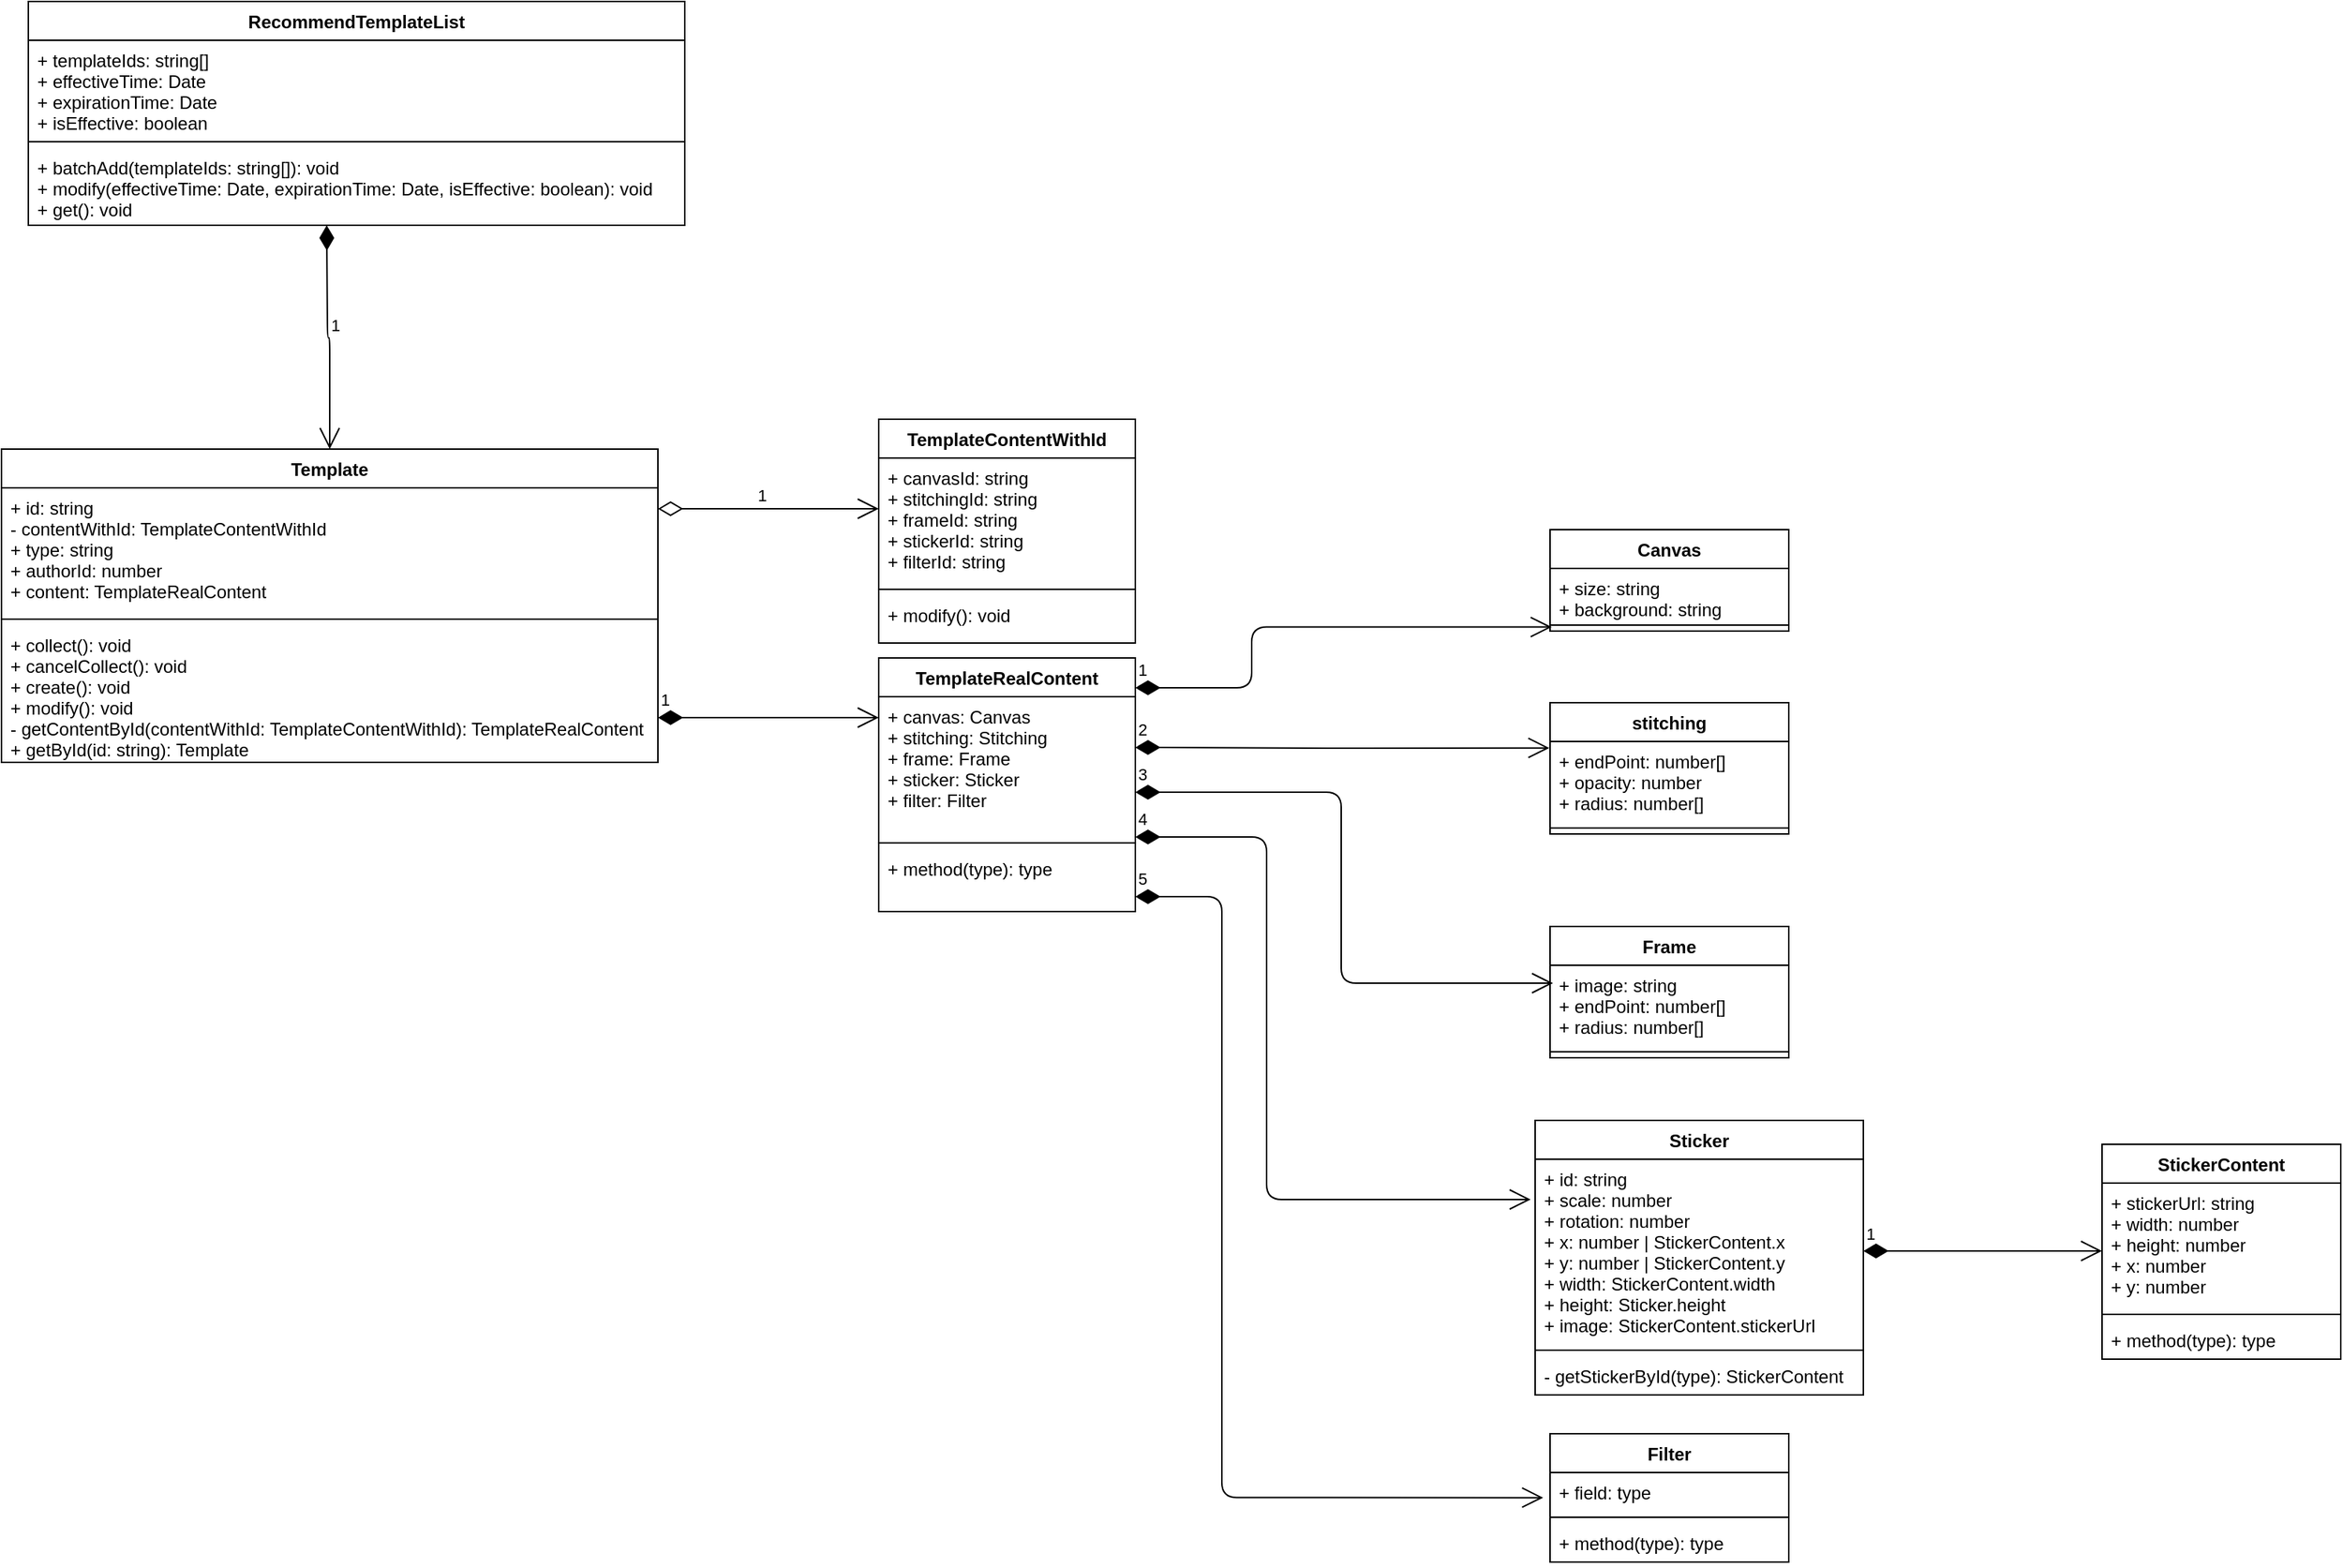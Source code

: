 <mxfile version="14.2.4" type="github">
  <diagram id="8jhjOeW3A8tFNFM3j3vJ" name="Page-1">
    <mxGraphModel dx="450" dy="262" grid="1" gridSize="10" guides="1" tooltips="1" connect="1" arrows="1" fold="1" page="1" pageScale="1" pageWidth="2336" pageHeight="1654" math="0" shadow="0">
      <root>
        <mxCell id="0" />
        <mxCell id="1" parent="0" />
        <mxCell id="CpujZRGqxjHT9dfPmAvb-1" value="Template" style="swimlane;fontStyle=1;align=center;verticalAlign=top;childLayout=stackLayout;horizontal=1;startSize=26;horizontalStack=0;resizeParent=1;resizeParentMax=0;resizeLast=0;collapsible=1;marginBottom=0;" parent="1" vertex="1">
          <mxGeometry x="380" y="604" width="440" height="210" as="geometry" />
        </mxCell>
        <mxCell id="CpujZRGqxjHT9dfPmAvb-2" value="+ id: string&#xa;- contentWithId: TemplateContentWithId&#xa;+ type: string&#xa;+ authorId: number&#xa;+ content: TemplateRealContent" style="text;strokeColor=none;fillColor=none;align=left;verticalAlign=top;spacingLeft=4;spacingRight=4;overflow=hidden;rotatable=0;points=[[0,0.5],[1,0.5]];portConstraint=eastwest;" parent="CpujZRGqxjHT9dfPmAvb-1" vertex="1">
          <mxGeometry y="26" width="440" height="84" as="geometry" />
        </mxCell>
        <mxCell id="CpujZRGqxjHT9dfPmAvb-3" value="" style="line;strokeWidth=1;fillColor=none;align=left;verticalAlign=middle;spacingTop=-1;spacingLeft=3;spacingRight=3;rotatable=0;labelPosition=right;points=[];portConstraint=eastwest;" parent="CpujZRGqxjHT9dfPmAvb-1" vertex="1">
          <mxGeometry y="110" width="440" height="8" as="geometry" />
        </mxCell>
        <mxCell id="CpujZRGqxjHT9dfPmAvb-4" value="+ collect(): void&#xa;+ cancelCollect(): void&#xa;+ create(): void&#xa;+ modify(): void&#xa;- getContentById(contentWithId: TemplateContentWithId): TemplateRealContent&#xa;+ getById(id: string): Template" style="text;strokeColor=none;fillColor=none;align=left;verticalAlign=top;spacingLeft=4;spacingRight=4;overflow=hidden;rotatable=0;points=[[0,0.5],[1,0.5]];portConstraint=eastwest;" parent="CpujZRGqxjHT9dfPmAvb-1" vertex="1">
          <mxGeometry y="118" width="440" height="92" as="geometry" />
        </mxCell>
        <mxCell id="CpujZRGqxjHT9dfPmAvb-5" value="RecommendTemplateList" style="swimlane;fontStyle=1;align=center;verticalAlign=top;childLayout=stackLayout;horizontal=1;startSize=26;horizontalStack=0;resizeParent=1;resizeParentMax=0;resizeLast=0;collapsible=1;marginBottom=0;" parent="1" vertex="1">
          <mxGeometry x="398" y="304" width="440" height="150" as="geometry" />
        </mxCell>
        <mxCell id="CpujZRGqxjHT9dfPmAvb-6" value="+ templateIds: string[]&#xa;+ effectiveTime: Date&#xa;+ expirationTime: Date&#xa;+ isEffective: boolean" style="text;strokeColor=none;fillColor=none;align=left;verticalAlign=top;spacingLeft=4;spacingRight=4;overflow=hidden;rotatable=0;points=[[0,0.5],[1,0.5]];portConstraint=eastwest;" parent="CpujZRGqxjHT9dfPmAvb-5" vertex="1">
          <mxGeometry y="26" width="440" height="64" as="geometry" />
        </mxCell>
        <mxCell id="CpujZRGqxjHT9dfPmAvb-7" value="" style="line;strokeWidth=1;fillColor=none;align=left;verticalAlign=middle;spacingTop=-1;spacingLeft=3;spacingRight=3;rotatable=0;labelPosition=right;points=[];portConstraint=eastwest;" parent="CpujZRGqxjHT9dfPmAvb-5" vertex="1">
          <mxGeometry y="90" width="440" height="8" as="geometry" />
        </mxCell>
        <mxCell id="CpujZRGqxjHT9dfPmAvb-8" value="+ batchAdd(templateIds: string[]): void&#xa;+ modify(effectiveTime: Date, expirationTime: Date, isEffective: boolean): void&#xa;+ get(): void" style="text;strokeColor=none;fillColor=none;align=left;verticalAlign=top;spacingLeft=4;spacingRight=4;overflow=hidden;rotatable=0;points=[[0,0.5],[1,0.5]];portConstraint=eastwest;" parent="CpujZRGqxjHT9dfPmAvb-5" vertex="1">
          <mxGeometry y="98" width="440" height="52" as="geometry" />
        </mxCell>
        <mxCell id="CpujZRGqxjHT9dfPmAvb-9" value="1" style="endArrow=open;html=1;endSize=12;startArrow=diamondThin;startSize=14;startFill=1;edgeStyle=orthogonalEdgeStyle;align=left;verticalAlign=bottom;entryX=0.5;entryY=0;entryDx=0;entryDy=0;" parent="1" target="CpujZRGqxjHT9dfPmAvb-1" edge="1">
          <mxGeometry relative="1" as="geometry">
            <mxPoint x="598" y="454" as="sourcePoint" />
            <mxPoint x="598" y="544" as="targetPoint" />
            <Array as="points" />
            <mxPoint as="offset" />
          </mxGeometry>
        </mxCell>
        <mxCell id="CpujZRGqxjHT9dfPmAvb-10" value="1" style="endArrow=open;html=1;endSize=12;startArrow=diamondThin;startSize=14;startFill=0;edgeStyle=orthogonalEdgeStyle;align=left;verticalAlign=bottom;" parent="1" edge="1">
          <mxGeometry x="-0.125" relative="1" as="geometry">
            <mxPoint x="820" y="644" as="sourcePoint" />
            <mxPoint x="968" y="644" as="targetPoint" />
            <mxPoint as="offset" />
          </mxGeometry>
        </mxCell>
        <mxCell id="CpujZRGqxjHT9dfPmAvb-11" value="TemplateContentWithId" style="swimlane;fontStyle=1;align=center;verticalAlign=top;childLayout=stackLayout;horizontal=1;startSize=26;horizontalStack=0;resizeParent=1;resizeParentMax=0;resizeLast=0;collapsible=1;marginBottom=0;html=0;" parent="1" vertex="1">
          <mxGeometry x="968" y="584" width="172" height="150" as="geometry" />
        </mxCell>
        <mxCell id="CpujZRGqxjHT9dfPmAvb-12" value="+ canvasId: string&#xa;+ stitchingId: string&#xa;+ frameId: string&#xa;+ stickerId: string&#xa;+ filterId: string" style="text;strokeColor=none;fillColor=none;align=left;verticalAlign=top;spacingLeft=4;spacingRight=4;overflow=hidden;rotatable=0;points=[[0,0.5],[1,0.5]];portConstraint=eastwest;" parent="CpujZRGqxjHT9dfPmAvb-11" vertex="1">
          <mxGeometry y="26" width="172" height="84" as="geometry" />
        </mxCell>
        <mxCell id="CpujZRGqxjHT9dfPmAvb-13" value="" style="line;strokeWidth=1;fillColor=none;align=left;verticalAlign=middle;spacingTop=-1;spacingLeft=3;spacingRight=3;rotatable=0;labelPosition=right;points=[];portConstraint=eastwest;" parent="CpujZRGqxjHT9dfPmAvb-11" vertex="1">
          <mxGeometry y="110" width="172" height="8" as="geometry" />
        </mxCell>
        <mxCell id="CpujZRGqxjHT9dfPmAvb-14" value="+ modify(): void" style="text;strokeColor=none;fillColor=none;align=left;verticalAlign=top;spacingLeft=4;spacingRight=4;overflow=hidden;rotatable=0;points=[[0,0.5],[1,0.5]];portConstraint=eastwest;" parent="CpujZRGqxjHT9dfPmAvb-11" vertex="1">
          <mxGeometry y="118" width="172" height="32" as="geometry" />
        </mxCell>
        <mxCell id="CpujZRGqxjHT9dfPmAvb-15" value="1" style="endArrow=open;html=1;endSize=12;startArrow=diamondThin;startSize=14;startFill=1;edgeStyle=orthogonalEdgeStyle;align=left;verticalAlign=bottom;" parent="1" edge="1">
          <mxGeometry x="-1" y="3" relative="1" as="geometry">
            <mxPoint x="820" y="784" as="sourcePoint" />
            <mxPoint x="968" y="784" as="targetPoint" />
          </mxGeometry>
        </mxCell>
        <mxCell id="CpujZRGqxjHT9dfPmAvb-16" value="TemplateRealContent" style="swimlane;fontStyle=1;align=center;verticalAlign=top;childLayout=stackLayout;horizontal=1;startSize=26;horizontalStack=0;resizeParent=1;resizeParentMax=0;resizeLast=0;collapsible=1;marginBottom=0;html=0;" parent="1" vertex="1">
          <mxGeometry x="968" y="744" width="172" height="170" as="geometry" />
        </mxCell>
        <mxCell id="CpujZRGqxjHT9dfPmAvb-17" value="+ canvas: Canvas&#xa;+ stitching: Stitching&#xa;+ frame: Frame&#xa;+ sticker: Sticker&#xa;+ filter: Filter" style="text;strokeColor=none;fillColor=none;align=left;verticalAlign=top;spacingLeft=4;spacingRight=4;overflow=hidden;rotatable=0;points=[[0,0.5],[1,0.5]];portConstraint=eastwest;" parent="CpujZRGqxjHT9dfPmAvb-16" vertex="1">
          <mxGeometry y="26" width="172" height="94" as="geometry" />
        </mxCell>
        <mxCell id="CpujZRGqxjHT9dfPmAvb-18" value="" style="line;strokeWidth=1;fillColor=none;align=left;verticalAlign=middle;spacingTop=-1;spacingLeft=3;spacingRight=3;rotatable=0;labelPosition=right;points=[];portConstraint=eastwest;" parent="CpujZRGqxjHT9dfPmAvb-16" vertex="1">
          <mxGeometry y="120" width="172" height="8" as="geometry" />
        </mxCell>
        <mxCell id="CpujZRGqxjHT9dfPmAvb-19" value="+ method(type): type" style="text;strokeColor=none;fillColor=none;align=left;verticalAlign=top;spacingLeft=4;spacingRight=4;overflow=hidden;rotatable=0;points=[[0,0.5],[1,0.5]];portConstraint=eastwest;" parent="CpujZRGqxjHT9dfPmAvb-16" vertex="1">
          <mxGeometry y="128" width="172" height="42" as="geometry" />
        </mxCell>
        <mxCell id="CpujZRGqxjHT9dfPmAvb-20" value="1" style="endArrow=open;html=1;endSize=12;startArrow=diamondThin;startSize=14;startFill=1;edgeStyle=orthogonalEdgeStyle;align=left;verticalAlign=bottom;entryX=0.007;entryY=0.664;entryDx=0;entryDy=0;entryPerimeter=0;" parent="1" target="CpujZRGqxjHT9dfPmAvb-27" edge="1">
          <mxGeometry x="-1" y="3" relative="1" as="geometry">
            <mxPoint x="1140" y="764" as="sourcePoint" />
            <mxPoint x="1415" y="724" as="targetPoint" />
            <Array as="points">
              <mxPoint x="1218" y="764" />
              <mxPoint x="1218" y="723" />
            </Array>
          </mxGeometry>
        </mxCell>
        <mxCell id="CpujZRGqxjHT9dfPmAvb-21" value="2" style="endArrow=open;html=1;endSize=12;startArrow=diamondThin;startSize=14;startFill=1;edgeStyle=orthogonalEdgeStyle;align=left;verticalAlign=bottom;entryX=-0.003;entryY=0.08;entryDx=0;entryDy=0;entryPerimeter=0;" parent="1" target="CpujZRGqxjHT9dfPmAvb-30" edge="1">
          <mxGeometry x="-1" y="3" relative="1" as="geometry">
            <mxPoint x="1140" y="804" as="sourcePoint" />
            <mxPoint x="1288" y="804" as="targetPoint" />
          </mxGeometry>
        </mxCell>
        <mxCell id="CpujZRGqxjHT9dfPmAvb-22" value="3" style="endArrow=open;html=1;endSize=12;startArrow=diamondThin;startSize=14;startFill=1;edgeStyle=orthogonalEdgeStyle;align=left;verticalAlign=bottom;" parent="1" edge="1">
          <mxGeometry x="-1" y="3" relative="1" as="geometry">
            <mxPoint x="1140" y="834" as="sourcePoint" />
            <mxPoint x="1420" y="962" as="targetPoint" />
            <Array as="points">
              <mxPoint x="1278" y="834" />
              <mxPoint x="1278" y="962" />
              <mxPoint x="1416" y="962" />
            </Array>
          </mxGeometry>
        </mxCell>
        <mxCell id="CpujZRGqxjHT9dfPmAvb-23" value="4" style="endArrow=open;html=1;endSize=12;startArrow=diamondThin;startSize=14;startFill=1;edgeStyle=orthogonalEdgeStyle;align=left;verticalAlign=bottom;" parent="1" edge="1">
          <mxGeometry x="-1" y="3" relative="1" as="geometry">
            <mxPoint x="1140" y="864" as="sourcePoint" />
            <mxPoint x="1405" y="1107" as="targetPoint" />
            <Array as="points">
              <mxPoint x="1228" y="864" />
              <mxPoint x="1228" y="1107" />
            </Array>
          </mxGeometry>
        </mxCell>
        <mxCell id="CpujZRGqxjHT9dfPmAvb-24" value="5" style="endArrow=open;html=1;endSize=12;startArrow=diamondThin;startSize=14;startFill=1;edgeStyle=orthogonalEdgeStyle;align=left;verticalAlign=bottom;entryX=-0.029;entryY=0.647;entryDx=0;entryDy=0;entryPerimeter=0;" parent="1" target="CpujZRGqxjHT9dfPmAvb-42" edge="1">
          <mxGeometry x="-1" y="3" relative="1" as="geometry">
            <mxPoint x="1140" y="904" as="sourcePoint" />
            <mxPoint x="1288" y="904" as="targetPoint" />
            <Array as="points">
              <mxPoint x="1198" y="904" />
              <mxPoint x="1198" y="1307" />
            </Array>
          </mxGeometry>
        </mxCell>
        <mxCell id="CpujZRGqxjHT9dfPmAvb-25" value="Canvas" style="swimlane;fontStyle=1;align=center;verticalAlign=top;childLayout=stackLayout;horizontal=1;startSize=26;horizontalStack=0;resizeParent=1;resizeParentMax=0;resizeLast=0;collapsible=1;marginBottom=0;html=0;" parent="1" vertex="1">
          <mxGeometry x="1418" y="658" width="160" height="68" as="geometry" />
        </mxCell>
        <mxCell id="CpujZRGqxjHT9dfPmAvb-26" value="+ size: string&#xa;+ background: string" style="text;strokeColor=none;fillColor=none;align=left;verticalAlign=top;spacingLeft=4;spacingRight=4;overflow=hidden;rotatable=0;points=[[0,0.5],[1,0.5]];portConstraint=eastwest;" parent="CpujZRGqxjHT9dfPmAvb-25" vertex="1">
          <mxGeometry y="26" width="160" height="34" as="geometry" />
        </mxCell>
        <mxCell id="CpujZRGqxjHT9dfPmAvb-27" value="" style="line;strokeWidth=1;fillColor=none;align=left;verticalAlign=middle;spacingTop=-1;spacingLeft=3;spacingRight=3;rotatable=0;labelPosition=right;points=[];portConstraint=eastwest;" parent="CpujZRGqxjHT9dfPmAvb-25" vertex="1">
          <mxGeometry y="60" width="160" height="8" as="geometry" />
        </mxCell>
        <mxCell id="CpujZRGqxjHT9dfPmAvb-29" value="stitching" style="swimlane;fontStyle=1;align=center;verticalAlign=top;childLayout=stackLayout;horizontal=1;startSize=26;horizontalStack=0;resizeParent=1;resizeParentMax=0;resizeLast=0;collapsible=1;marginBottom=0;html=0;" parent="1" vertex="1">
          <mxGeometry x="1418" y="774" width="160" height="88" as="geometry" />
        </mxCell>
        <mxCell id="CpujZRGqxjHT9dfPmAvb-30" value="+ endPoint: number[]&#xa;+ opacity: number&#xa;+ radius: number[]" style="text;strokeColor=none;fillColor=none;align=left;verticalAlign=top;spacingLeft=4;spacingRight=4;overflow=hidden;rotatable=0;points=[[0,0.5],[1,0.5]];portConstraint=eastwest;" parent="CpujZRGqxjHT9dfPmAvb-29" vertex="1">
          <mxGeometry y="26" width="160" height="54" as="geometry" />
        </mxCell>
        <mxCell id="CpujZRGqxjHT9dfPmAvb-31" value="" style="line;strokeWidth=1;fillColor=none;align=left;verticalAlign=middle;spacingTop=-1;spacingLeft=3;spacingRight=3;rotatable=0;labelPosition=right;points=[];portConstraint=eastwest;" parent="CpujZRGqxjHT9dfPmAvb-29" vertex="1">
          <mxGeometry y="80" width="160" height="8" as="geometry" />
        </mxCell>
        <mxCell id="CpujZRGqxjHT9dfPmAvb-33" value="Sticker" style="swimlane;fontStyle=1;align=center;verticalAlign=top;childLayout=stackLayout;horizontal=1;startSize=26;horizontalStack=0;resizeParent=1;resizeParentMax=0;resizeLast=0;collapsible=1;marginBottom=0;html=0;" parent="1" vertex="1">
          <mxGeometry x="1408" y="1054" width="220" height="184" as="geometry" />
        </mxCell>
        <mxCell id="CpujZRGqxjHT9dfPmAvb-34" value="+ id: string&#xa;+ scale: number&#xa;+ rotation: number&#xa;+ x: number | StickerContent.x&#xa;+ y: number | StickerContent.y&#xa;+ width: StickerContent.width&#xa;+ height: Sticker.height&#xa;+ image: StickerContent.stickerUrl" style="text;strokeColor=none;fillColor=none;align=left;verticalAlign=top;spacingLeft=4;spacingRight=4;overflow=hidden;rotatable=0;points=[[0,0.5],[1,0.5]];portConstraint=eastwest;" parent="CpujZRGqxjHT9dfPmAvb-33" vertex="1">
          <mxGeometry y="26" width="220" height="124" as="geometry" />
        </mxCell>
        <mxCell id="CpujZRGqxjHT9dfPmAvb-35" value="" style="line;strokeWidth=1;fillColor=none;align=left;verticalAlign=middle;spacingTop=-1;spacingLeft=3;spacingRight=3;rotatable=0;labelPosition=right;points=[];portConstraint=eastwest;" parent="CpujZRGqxjHT9dfPmAvb-33" vertex="1">
          <mxGeometry y="150" width="220" height="8" as="geometry" />
        </mxCell>
        <mxCell id="CpujZRGqxjHT9dfPmAvb-36" value="- getStickerById(type): StickerContent" style="text;strokeColor=none;fillColor=none;align=left;verticalAlign=top;spacingLeft=4;spacingRight=4;overflow=hidden;rotatable=0;points=[[0,0.5],[1,0.5]];portConstraint=eastwest;" parent="CpujZRGqxjHT9dfPmAvb-33" vertex="1">
          <mxGeometry y="158" width="220" height="26" as="geometry" />
        </mxCell>
        <mxCell id="CpujZRGqxjHT9dfPmAvb-37" value="Frame" style="swimlane;fontStyle=1;align=center;verticalAlign=top;childLayout=stackLayout;horizontal=1;startSize=26;horizontalStack=0;resizeParent=1;resizeParentMax=0;resizeLast=0;collapsible=1;marginBottom=0;html=0;" parent="1" vertex="1">
          <mxGeometry x="1418" y="924" width="160" height="88" as="geometry" />
        </mxCell>
        <mxCell id="CpujZRGqxjHT9dfPmAvb-38" value="+ image: string&#xa;+ endPoint: number[]&#xa;+ radius: number[]" style="text;strokeColor=none;fillColor=none;align=left;verticalAlign=top;spacingLeft=4;spacingRight=4;overflow=hidden;rotatable=0;points=[[0,0.5],[1,0.5]];portConstraint=eastwest;" parent="CpujZRGqxjHT9dfPmAvb-37" vertex="1">
          <mxGeometry y="26" width="160" height="54" as="geometry" />
        </mxCell>
        <mxCell id="CpujZRGqxjHT9dfPmAvb-39" value="" style="line;strokeWidth=1;fillColor=none;align=left;verticalAlign=middle;spacingTop=-1;spacingLeft=3;spacingRight=3;rotatable=0;labelPosition=right;points=[];portConstraint=eastwest;" parent="CpujZRGqxjHT9dfPmAvb-37" vertex="1">
          <mxGeometry y="80" width="160" height="8" as="geometry" />
        </mxCell>
        <mxCell id="CpujZRGqxjHT9dfPmAvb-41" value="Filter" style="swimlane;fontStyle=1;align=center;verticalAlign=top;childLayout=stackLayout;horizontal=1;startSize=26;horizontalStack=0;resizeParent=1;resizeParentMax=0;resizeLast=0;collapsible=1;marginBottom=0;html=0;" parent="1" vertex="1">
          <mxGeometry x="1418" y="1264" width="160" height="86" as="geometry" />
        </mxCell>
        <mxCell id="CpujZRGqxjHT9dfPmAvb-42" value="+ field: type" style="text;strokeColor=none;fillColor=none;align=left;verticalAlign=top;spacingLeft=4;spacingRight=4;overflow=hidden;rotatable=0;points=[[0,0.5],[1,0.5]];portConstraint=eastwest;" parent="CpujZRGqxjHT9dfPmAvb-41" vertex="1">
          <mxGeometry y="26" width="160" height="26" as="geometry" />
        </mxCell>
        <mxCell id="CpujZRGqxjHT9dfPmAvb-43" value="" style="line;strokeWidth=1;fillColor=none;align=left;verticalAlign=middle;spacingTop=-1;spacingLeft=3;spacingRight=3;rotatable=0;labelPosition=right;points=[];portConstraint=eastwest;" parent="CpujZRGqxjHT9dfPmAvb-41" vertex="1">
          <mxGeometry y="52" width="160" height="8" as="geometry" />
        </mxCell>
        <mxCell id="CpujZRGqxjHT9dfPmAvb-44" value="+ method(type): type" style="text;strokeColor=none;fillColor=none;align=left;verticalAlign=top;spacingLeft=4;spacingRight=4;overflow=hidden;rotatable=0;points=[[0,0.5],[1,0.5]];portConstraint=eastwest;" parent="CpujZRGqxjHT9dfPmAvb-41" vertex="1">
          <mxGeometry y="60" width="160" height="26" as="geometry" />
        </mxCell>
        <mxCell id="CpujZRGqxjHT9dfPmAvb-45" value="StickerContent" style="swimlane;fontStyle=1;align=center;verticalAlign=top;childLayout=stackLayout;horizontal=1;startSize=26;horizontalStack=0;resizeParent=1;resizeParentMax=0;resizeLast=0;collapsible=1;marginBottom=0;html=0;" parent="1" vertex="1">
          <mxGeometry x="1788" y="1070" width="160" height="144" as="geometry" />
        </mxCell>
        <mxCell id="CpujZRGqxjHT9dfPmAvb-46" value="+ stickerUrl: string&#xa;+ width: number&#xa;+ height: number&#xa;+ x: number&#xa;+ y: number" style="text;strokeColor=none;fillColor=none;align=left;verticalAlign=top;spacingLeft=4;spacingRight=4;overflow=hidden;rotatable=0;points=[[0,0.5],[1,0.5]];portConstraint=eastwest;" parent="CpujZRGqxjHT9dfPmAvb-45" vertex="1">
          <mxGeometry y="26" width="160" height="84" as="geometry" />
        </mxCell>
        <mxCell id="CpujZRGqxjHT9dfPmAvb-47" value="" style="line;strokeWidth=1;fillColor=none;align=left;verticalAlign=middle;spacingTop=-1;spacingLeft=3;spacingRight=3;rotatable=0;labelPosition=right;points=[];portConstraint=eastwest;" parent="CpujZRGqxjHT9dfPmAvb-45" vertex="1">
          <mxGeometry y="110" width="160" height="8" as="geometry" />
        </mxCell>
        <mxCell id="CpujZRGqxjHT9dfPmAvb-48" value="+ method(type): type" style="text;strokeColor=none;fillColor=none;align=left;verticalAlign=top;spacingLeft=4;spacingRight=4;overflow=hidden;rotatable=0;points=[[0,0.5],[1,0.5]];portConstraint=eastwest;" parent="CpujZRGqxjHT9dfPmAvb-45" vertex="1">
          <mxGeometry y="118" width="160" height="26" as="geometry" />
        </mxCell>
        <mxCell id="CpujZRGqxjHT9dfPmAvb-49" value="1" style="endArrow=open;html=1;endSize=12;startArrow=diamondThin;startSize=14;startFill=1;edgeStyle=orthogonalEdgeStyle;align=left;verticalAlign=bottom;" parent="1" edge="1">
          <mxGeometry x="-1" y="3" relative="1" as="geometry">
            <mxPoint x="1628" y="1141.5" as="sourcePoint" />
            <mxPoint x="1788" y="1141.5" as="targetPoint" />
          </mxGeometry>
        </mxCell>
      </root>
    </mxGraphModel>
  </diagram>
</mxfile>
